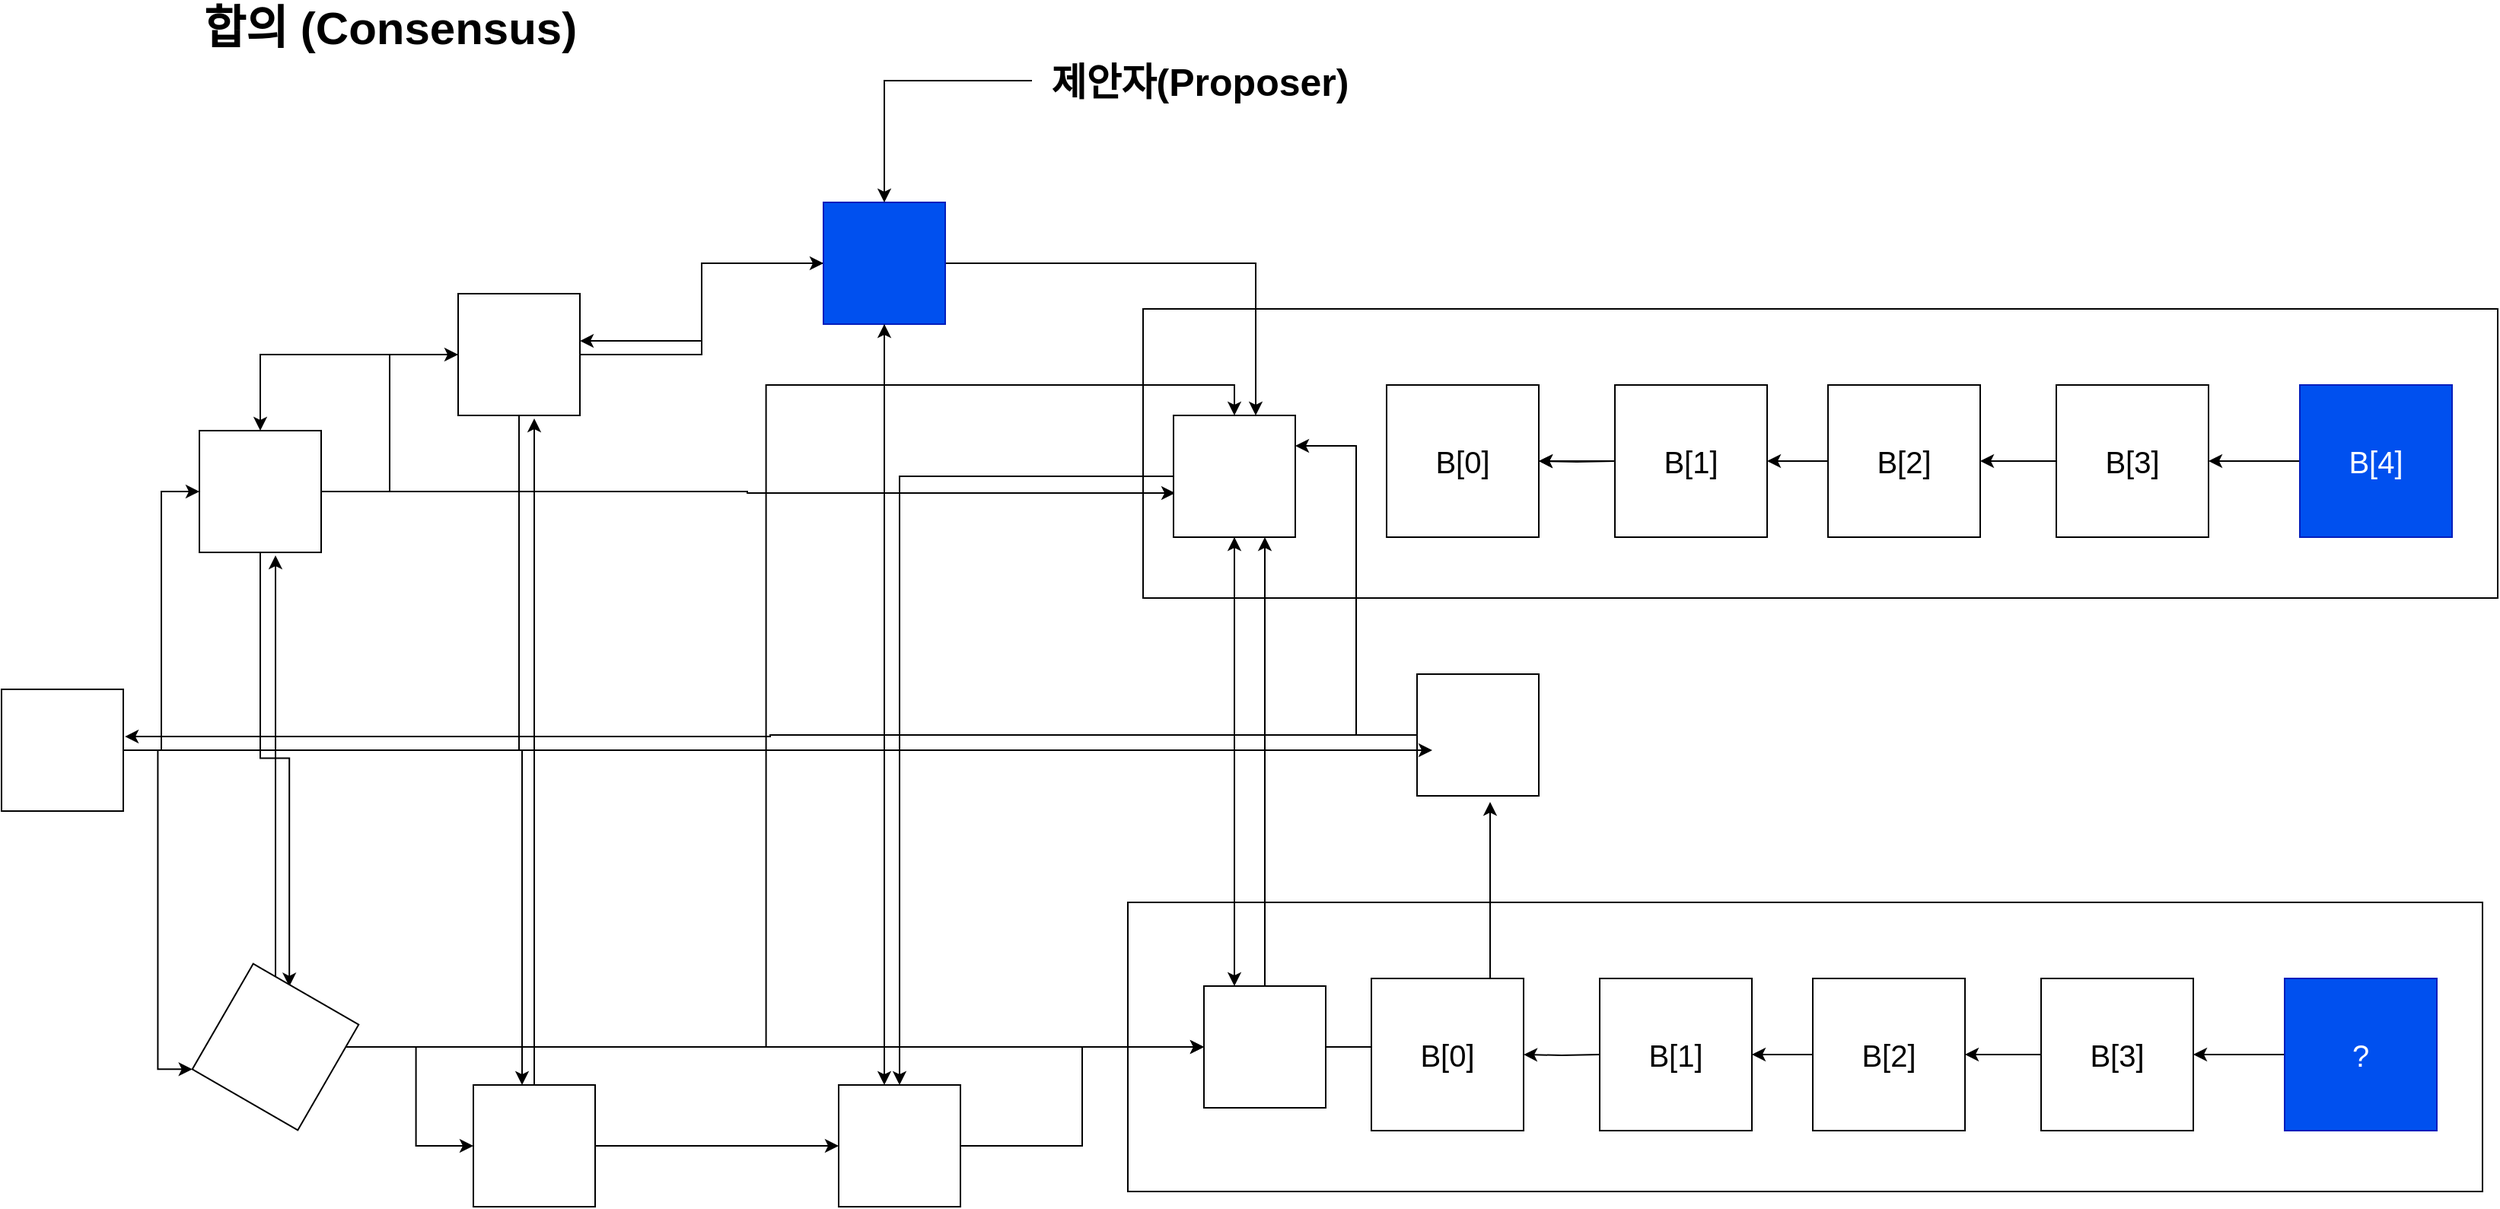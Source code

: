 <mxfile version="15.4.0" type="device"><diagram id="bXygdz9HT4h6t-cGtqum" name="페이지-1"><mxGraphModel dx="2249" dy="1991" grid="1" gridSize="10" guides="1" tooltips="1" connect="1" arrows="1" fold="1" page="1" pageScale="1" pageWidth="827" pageHeight="1169" math="0" shadow="0"><root><mxCell id="0"/><mxCell id="1" parent="0"/><mxCell id="1CxthtcyMY7DvOVA8JY0-63" value="" style="rounded=0;whiteSpace=wrap;html=1;fillColor=none;" vertex="1" parent="1"><mxGeometry x="680" y="140" width="890" height="190" as="geometry"/></mxCell><mxCell id="1CxthtcyMY7DvOVA8JY0-16" style="edgeStyle=orthogonalEdgeStyle;rounded=0;orthogonalLoop=1;jettySize=auto;html=1;entryX=0.35;entryY=0.013;entryDx=0;entryDy=0;entryPerimeter=0;" edge="1" parent="1" source="1CxthtcyMY7DvOVA8JY0-1" target="1CxthtcyMY7DvOVA8JY0-9"><mxGeometry relative="1" as="geometry"/></mxCell><mxCell id="1CxthtcyMY7DvOVA8JY0-31" style="edgeStyle=orthogonalEdgeStyle;rounded=0;orthogonalLoop=1;jettySize=auto;html=1;entryX=0.013;entryY=0.638;entryDx=0;entryDy=0;entryPerimeter=0;" edge="1" parent="1" source="1CxthtcyMY7DvOVA8JY0-1" target="1CxthtcyMY7DvOVA8JY0-4"><mxGeometry relative="1" as="geometry"/></mxCell><mxCell id="1CxthtcyMY7DvOVA8JY0-34" style="edgeStyle=orthogonalEdgeStyle;rounded=0;orthogonalLoop=1;jettySize=auto;html=1;entryX=0;entryY=0.5;entryDx=0;entryDy=0;" edge="1" parent="1" source="1CxthtcyMY7DvOVA8JY0-1" target="1CxthtcyMY7DvOVA8JY0-2"><mxGeometry relative="1" as="geometry"/></mxCell><mxCell id="1CxthtcyMY7DvOVA8JY0-1" value="" style="whiteSpace=wrap;html=1;aspect=fixed;" vertex="1" parent="1"><mxGeometry x="60" y="220" width="80" height="80" as="geometry"/></mxCell><mxCell id="1CxthtcyMY7DvOVA8JY0-24" style="edgeStyle=orthogonalEdgeStyle;rounded=0;orthogonalLoop=1;jettySize=auto;html=1;entryX=0.4;entryY=0;entryDx=0;entryDy=0;entryPerimeter=0;" edge="1" parent="1" source="1CxthtcyMY7DvOVA8JY0-2" target="1CxthtcyMY7DvOVA8JY0-8"><mxGeometry relative="1" as="geometry"><mxPoint x="270" y="640" as="targetPoint"/></mxGeometry></mxCell><mxCell id="1CxthtcyMY7DvOVA8JY0-32" style="edgeStyle=orthogonalEdgeStyle;rounded=0;orthogonalLoop=1;jettySize=auto;html=1;entryX=0;entryY=0.5;entryDx=0;entryDy=0;" edge="1" parent="1" source="1CxthtcyMY7DvOVA8JY0-2" target="1CxthtcyMY7DvOVA8JY0-3"><mxGeometry relative="1" as="geometry"/></mxCell><mxCell id="1CxthtcyMY7DvOVA8JY0-33" style="edgeStyle=orthogonalEdgeStyle;rounded=0;orthogonalLoop=1;jettySize=auto;html=1;entryX=0.5;entryY=0;entryDx=0;entryDy=0;" edge="1" parent="1" source="1CxthtcyMY7DvOVA8JY0-2" target="1CxthtcyMY7DvOVA8JY0-1"><mxGeometry relative="1" as="geometry"/></mxCell><mxCell id="1CxthtcyMY7DvOVA8JY0-2" value="" style="whiteSpace=wrap;html=1;aspect=fixed;" vertex="1" parent="1"><mxGeometry x="230" y="130" width="80" height="80" as="geometry"/></mxCell><mxCell id="1CxthtcyMY7DvOVA8JY0-20" style="edgeStyle=orthogonalEdgeStyle;rounded=0;orthogonalLoop=1;jettySize=auto;html=1;entryX=0.375;entryY=0;entryDx=0;entryDy=0;entryPerimeter=0;" edge="1" parent="1" source="1CxthtcyMY7DvOVA8JY0-3" target="1CxthtcyMY7DvOVA8JY0-7"><mxGeometry relative="1" as="geometry"/></mxCell><mxCell id="1CxthtcyMY7DvOVA8JY0-35" style="edgeStyle=orthogonalEdgeStyle;rounded=0;orthogonalLoop=1;jettySize=auto;html=1;entryX=1;entryY=0.388;entryDx=0;entryDy=0;entryPerimeter=0;" edge="1" parent="1" source="1CxthtcyMY7DvOVA8JY0-3" target="1CxthtcyMY7DvOVA8JY0-2"><mxGeometry relative="1" as="geometry"/></mxCell><mxCell id="1CxthtcyMY7DvOVA8JY0-42" style="edgeStyle=orthogonalEdgeStyle;rounded=0;orthogonalLoop=1;jettySize=auto;html=1;entryX=0.675;entryY=0;entryDx=0;entryDy=0;entryPerimeter=0;" edge="1" parent="1" source="1CxthtcyMY7DvOVA8JY0-3" target="1CxthtcyMY7DvOVA8JY0-4"><mxGeometry relative="1" as="geometry"/></mxCell><mxCell id="1CxthtcyMY7DvOVA8JY0-3" value="" style="whiteSpace=wrap;html=1;aspect=fixed;fillColor=#0050ef;strokeColor=#001DBC;fontColor=#ffffff;" vertex="1" parent="1"><mxGeometry x="470" y="70" width="80" height="80" as="geometry"/></mxCell><mxCell id="1CxthtcyMY7DvOVA8JY0-26" style="edgeStyle=orthogonalEdgeStyle;rounded=0;orthogonalLoop=1;jettySize=auto;html=1;" edge="1" parent="1" source="1CxthtcyMY7DvOVA8JY0-4" target="1CxthtcyMY7DvOVA8JY0-7"><mxGeometry relative="1" as="geometry"/></mxCell><mxCell id="1CxthtcyMY7DvOVA8JY0-28" style="edgeStyle=orthogonalEdgeStyle;rounded=0;orthogonalLoop=1;jettySize=auto;html=1;entryX=0.25;entryY=0;entryDx=0;entryDy=0;" edge="1" parent="1" source="1CxthtcyMY7DvOVA8JY0-4" target="1CxthtcyMY7DvOVA8JY0-6"><mxGeometry relative="1" as="geometry"/></mxCell><mxCell id="1CxthtcyMY7DvOVA8JY0-4" value="" style="whiteSpace=wrap;html=1;aspect=fixed;" vertex="1" parent="1"><mxGeometry x="700" y="210" width="80" height="80" as="geometry"/></mxCell><mxCell id="1CxthtcyMY7DvOVA8JY0-13" style="edgeStyle=orthogonalEdgeStyle;rounded=0;orthogonalLoop=1;jettySize=auto;html=1;entryX=1.013;entryY=0.388;entryDx=0;entryDy=0;entryPerimeter=0;" edge="1" parent="1" source="1CxthtcyMY7DvOVA8JY0-5" target="1CxthtcyMY7DvOVA8JY0-10"><mxGeometry relative="1" as="geometry"/></mxCell><mxCell id="1CxthtcyMY7DvOVA8JY0-39" style="edgeStyle=orthogonalEdgeStyle;rounded=0;orthogonalLoop=1;jettySize=auto;html=1;entryX=1;entryY=0.25;entryDx=0;entryDy=0;" edge="1" parent="1" source="1CxthtcyMY7DvOVA8JY0-5" target="1CxthtcyMY7DvOVA8JY0-4"><mxGeometry relative="1" as="geometry"/></mxCell><mxCell id="1CxthtcyMY7DvOVA8JY0-5" value="" style="whiteSpace=wrap;html=1;aspect=fixed;" vertex="1" parent="1"><mxGeometry x="860" y="380" width="80" height="80" as="geometry"/></mxCell><mxCell id="1CxthtcyMY7DvOVA8JY0-27" style="edgeStyle=orthogonalEdgeStyle;rounded=0;orthogonalLoop=1;jettySize=auto;html=1;entryX=0.75;entryY=1;entryDx=0;entryDy=0;" edge="1" parent="1" source="1CxthtcyMY7DvOVA8JY0-6" target="1CxthtcyMY7DvOVA8JY0-4"><mxGeometry relative="1" as="geometry"/></mxCell><mxCell id="1CxthtcyMY7DvOVA8JY0-29" style="edgeStyle=orthogonalEdgeStyle;rounded=0;orthogonalLoop=1;jettySize=auto;html=1;entryX=0.6;entryY=1.05;entryDx=0;entryDy=0;entryPerimeter=0;" edge="1" parent="1" source="1CxthtcyMY7DvOVA8JY0-6" target="1CxthtcyMY7DvOVA8JY0-5"><mxGeometry relative="1" as="geometry"/></mxCell><mxCell id="1CxthtcyMY7DvOVA8JY0-6" value="" style="whiteSpace=wrap;html=1;aspect=fixed;" vertex="1" parent="1"><mxGeometry x="720" y="585" width="80" height="80" as="geometry"/></mxCell><mxCell id="1CxthtcyMY7DvOVA8JY0-38" style="edgeStyle=orthogonalEdgeStyle;rounded=0;orthogonalLoop=1;jettySize=auto;html=1;entryX=0;entryY=0.5;entryDx=0;entryDy=0;" edge="1" parent="1" source="1CxthtcyMY7DvOVA8JY0-7" target="1CxthtcyMY7DvOVA8JY0-6"><mxGeometry relative="1" as="geometry"/></mxCell><mxCell id="1CxthtcyMY7DvOVA8JY0-7" value="" style="whiteSpace=wrap;html=1;aspect=fixed;rotation=0;" vertex="1" parent="1"><mxGeometry x="480" y="650" width="80" height="80" as="geometry"/></mxCell><mxCell id="1CxthtcyMY7DvOVA8JY0-23" style="edgeStyle=orthogonalEdgeStyle;rounded=0;orthogonalLoop=1;jettySize=auto;html=1;entryX=0.625;entryY=1.025;entryDx=0;entryDy=0;entryPerimeter=0;" edge="1" parent="1" source="1CxthtcyMY7DvOVA8JY0-8" target="1CxthtcyMY7DvOVA8JY0-2"><mxGeometry relative="1" as="geometry"/></mxCell><mxCell id="1CxthtcyMY7DvOVA8JY0-37" style="edgeStyle=orthogonalEdgeStyle;rounded=0;orthogonalLoop=1;jettySize=auto;html=1;" edge="1" parent="1" source="1CxthtcyMY7DvOVA8JY0-8" target="1CxthtcyMY7DvOVA8JY0-7"><mxGeometry relative="1" as="geometry"/></mxCell><mxCell id="1CxthtcyMY7DvOVA8JY0-8" value="" style="whiteSpace=wrap;html=1;aspect=fixed;" vertex="1" parent="1"><mxGeometry x="240" y="650" width="80" height="80" as="geometry"/></mxCell><mxCell id="1CxthtcyMY7DvOVA8JY0-15" style="edgeStyle=orthogonalEdgeStyle;rounded=0;orthogonalLoop=1;jettySize=auto;html=1;entryX=0.625;entryY=1.025;entryDx=0;entryDy=0;entryPerimeter=0;" edge="1" parent="1" source="1CxthtcyMY7DvOVA8JY0-9" target="1CxthtcyMY7DvOVA8JY0-1"><mxGeometry relative="1" as="geometry"/></mxCell><mxCell id="1CxthtcyMY7DvOVA8JY0-18" style="edgeStyle=orthogonalEdgeStyle;rounded=0;orthogonalLoop=1;jettySize=auto;html=1;entryX=0;entryY=0.5;entryDx=0;entryDy=0;" edge="1" parent="1" source="1CxthtcyMY7DvOVA8JY0-9" target="1CxthtcyMY7DvOVA8JY0-6"><mxGeometry relative="1" as="geometry"/></mxCell><mxCell id="1CxthtcyMY7DvOVA8JY0-19" style="edgeStyle=orthogonalEdgeStyle;rounded=0;orthogonalLoop=1;jettySize=auto;html=1;" edge="1" parent="1" source="1CxthtcyMY7DvOVA8JY0-9" target="1CxthtcyMY7DvOVA8JY0-3"><mxGeometry relative="1" as="geometry"/></mxCell><mxCell id="1CxthtcyMY7DvOVA8JY0-25" style="edgeStyle=orthogonalEdgeStyle;rounded=0;orthogonalLoop=1;jettySize=auto;html=1;entryX=0.5;entryY=0;entryDx=0;entryDy=0;" edge="1" parent="1" source="1CxthtcyMY7DvOVA8JY0-9" target="1CxthtcyMY7DvOVA8JY0-4"><mxGeometry relative="1" as="geometry"/></mxCell><mxCell id="1CxthtcyMY7DvOVA8JY0-43" style="edgeStyle=orthogonalEdgeStyle;rounded=0;orthogonalLoop=1;jettySize=auto;html=1;" edge="1" parent="1" source="1CxthtcyMY7DvOVA8JY0-9" target="1CxthtcyMY7DvOVA8JY0-8"><mxGeometry relative="1" as="geometry"/></mxCell><mxCell id="1CxthtcyMY7DvOVA8JY0-9" value="" style="whiteSpace=wrap;html=1;aspect=fixed;rotation=30;" vertex="1" parent="1"><mxGeometry x="70" y="585" width="80" height="80" as="geometry"/></mxCell><mxCell id="1CxthtcyMY7DvOVA8JY0-14" style="edgeStyle=orthogonalEdgeStyle;rounded=0;orthogonalLoop=1;jettySize=auto;html=1;entryX=0.125;entryY=0.625;entryDx=0;entryDy=0;entryPerimeter=0;" edge="1" parent="1" source="1CxthtcyMY7DvOVA8JY0-10" target="1CxthtcyMY7DvOVA8JY0-5"><mxGeometry relative="1" as="geometry"/></mxCell><mxCell id="1CxthtcyMY7DvOVA8JY0-36" style="edgeStyle=orthogonalEdgeStyle;rounded=0;orthogonalLoop=1;jettySize=auto;html=1;entryX=0.5;entryY=1;entryDx=0;entryDy=0;" edge="1" parent="1" source="1CxthtcyMY7DvOVA8JY0-10" target="1CxthtcyMY7DvOVA8JY0-4"><mxGeometry relative="1" as="geometry"/></mxCell><mxCell id="1CxthtcyMY7DvOVA8JY0-40" style="edgeStyle=orthogonalEdgeStyle;rounded=0;orthogonalLoop=1;jettySize=auto;html=1;entryX=0;entryY=1;entryDx=0;entryDy=0;" edge="1" parent="1" source="1CxthtcyMY7DvOVA8JY0-10" target="1CxthtcyMY7DvOVA8JY0-9"><mxGeometry relative="1" as="geometry"/></mxCell><mxCell id="1CxthtcyMY7DvOVA8JY0-41" style="edgeStyle=orthogonalEdgeStyle;rounded=0;orthogonalLoop=1;jettySize=auto;html=1;entryX=0;entryY=0.5;entryDx=0;entryDy=0;" edge="1" parent="1" source="1CxthtcyMY7DvOVA8JY0-10" target="1CxthtcyMY7DvOVA8JY0-1"><mxGeometry relative="1" as="geometry"/></mxCell><mxCell id="1CxthtcyMY7DvOVA8JY0-10" value="" style="whiteSpace=wrap;html=1;aspect=fixed;" vertex="1" parent="1"><mxGeometry x="-70" y="390" width="80" height="80" as="geometry"/></mxCell><mxCell id="1CxthtcyMY7DvOVA8JY0-45" value="&lt;font size=&quot;1&quot;&gt;&lt;b style=&quot;font-size: 30px&quot;&gt;합의 (Consensus)&lt;/b&gt;&lt;/font&gt;" style="text;html=1;resizable=0;autosize=1;align=center;verticalAlign=middle;points=[];fillColor=none;strokeColor=none;rounded=0;" vertex="1" parent="1"><mxGeometry x="50" y="-60" width="270" height="30" as="geometry"/></mxCell><mxCell id="1CxthtcyMY7DvOVA8JY0-47" style="edgeStyle=orthogonalEdgeStyle;rounded=0;orthogonalLoop=1;jettySize=auto;html=1;" edge="1" parent="1" source="1CxthtcyMY7DvOVA8JY0-46" target="1CxthtcyMY7DvOVA8JY0-3"><mxGeometry relative="1" as="geometry"/></mxCell><mxCell id="1CxthtcyMY7DvOVA8JY0-46" value="&lt;span style=&quot;font-size: 25px&quot;&gt;&lt;b&gt;제안자(Proposer)&lt;/b&gt;&lt;/span&gt;" style="text;html=1;resizable=0;autosize=1;align=center;verticalAlign=middle;points=[];fillColor=none;strokeColor=none;rounded=0;" vertex="1" parent="1"><mxGeometry x="607" y="-20" width="220" height="20" as="geometry"/></mxCell><mxCell id="1CxthtcyMY7DvOVA8JY0-49" value="" style="rounded=0;whiteSpace=wrap;html=1;fillColor=none;" vertex="1" parent="1"><mxGeometry x="680" y="140" width="890" height="190" as="geometry"/></mxCell><mxCell id="1CxthtcyMY7DvOVA8JY0-50" value="&lt;font style=&quot;font-size: 20px&quot;&gt;B[0]&lt;/font&gt;" style="rounded=0;whiteSpace=wrap;html=1;fillColor=default;" vertex="1" parent="1"><mxGeometry x="840" y="190" width="100" height="100" as="geometry"/></mxCell><mxCell id="1CxthtcyMY7DvOVA8JY0-58" style="edgeStyle=orthogonalEdgeStyle;rounded=0;orthogonalLoop=1;jettySize=auto;html=1;entryX=1;entryY=0.5;entryDx=0;entryDy=0;" edge="1" parent="1" source="1CxthtcyMY7DvOVA8JY0-51" target="1CxthtcyMY7DvOVA8JY0-50"><mxGeometry relative="1" as="geometry"/></mxCell><mxCell id="1CxthtcyMY7DvOVA8JY0-51" value="&lt;font style=&quot;font-size: 20px&quot;&gt;B[1]&lt;/font&gt;" style="rounded=0;whiteSpace=wrap;html=1;fillColor=default;" vertex="1" parent="1"><mxGeometry x="990" y="190" width="100" height="100" as="geometry"/></mxCell><mxCell id="1CxthtcyMY7DvOVA8JY0-57" style="edgeStyle=orthogonalEdgeStyle;rounded=0;orthogonalLoop=1;jettySize=auto;html=1;entryX=1;entryY=0.5;entryDx=0;entryDy=0;" edge="1" parent="1" source="1CxthtcyMY7DvOVA8JY0-52" target="1CxthtcyMY7DvOVA8JY0-51"><mxGeometry relative="1" as="geometry"/></mxCell><mxCell id="1CxthtcyMY7DvOVA8JY0-52" value="&lt;font style=&quot;font-size: 20px&quot;&gt;B[2]&lt;/font&gt;" style="rounded=0;whiteSpace=wrap;html=1;fillColor=default;" vertex="1" parent="1"><mxGeometry x="1130" y="190" width="100" height="100" as="geometry"/></mxCell><mxCell id="1CxthtcyMY7DvOVA8JY0-56" style="edgeStyle=orthogonalEdgeStyle;rounded=0;orthogonalLoop=1;jettySize=auto;html=1;entryX=1;entryY=0.5;entryDx=0;entryDy=0;" edge="1" parent="1" source="1CxthtcyMY7DvOVA8JY0-53" target="1CxthtcyMY7DvOVA8JY0-52"><mxGeometry relative="1" as="geometry"/></mxCell><mxCell id="1CxthtcyMY7DvOVA8JY0-53" value="&lt;font style=&quot;font-size: 20px&quot;&gt;B[3]&lt;/font&gt;" style="rounded=0;whiteSpace=wrap;html=1;fillColor=default;" vertex="1" parent="1"><mxGeometry x="1280" y="190" width="100" height="100" as="geometry"/></mxCell><mxCell id="1CxthtcyMY7DvOVA8JY0-55" style="edgeStyle=orthogonalEdgeStyle;rounded=0;orthogonalLoop=1;jettySize=auto;html=1;entryX=1;entryY=0.5;entryDx=0;entryDy=0;" edge="1" parent="1" source="1CxthtcyMY7DvOVA8JY0-54" target="1CxthtcyMY7DvOVA8JY0-53"><mxGeometry relative="1" as="geometry"/></mxCell><mxCell id="1CxthtcyMY7DvOVA8JY0-54" value="&lt;font style=&quot;font-size: 20px&quot;&gt;B[4]&lt;/font&gt;" style="rounded=0;whiteSpace=wrap;html=1;fillColor=#0050ef;strokeColor=#001DBC;fontColor=#ffffff;" vertex="1" parent="1"><mxGeometry x="1440" y="190" width="100" height="100" as="geometry"/></mxCell><mxCell id="1CxthtcyMY7DvOVA8JY0-64" value="&lt;font style=&quot;font-size: 20px&quot;&gt;B[0]&lt;/font&gt;" style="rounded=0;whiteSpace=wrap;html=1;fillColor=default;" vertex="1" parent="1"><mxGeometry x="840" y="190" width="100" height="100" as="geometry"/></mxCell><mxCell id="1CxthtcyMY7DvOVA8JY0-65" style="edgeStyle=orthogonalEdgeStyle;rounded=0;orthogonalLoop=1;jettySize=auto;html=1;entryX=1;entryY=0.5;entryDx=0;entryDy=0;" edge="1" target="1CxthtcyMY7DvOVA8JY0-64" parent="1"><mxGeometry relative="1" as="geometry"><mxPoint x="990" y="240" as="sourcePoint"/></mxGeometry></mxCell><mxCell id="1CxthtcyMY7DvOVA8JY0-66" value="" style="rounded=0;whiteSpace=wrap;html=1;fillColor=none;" vertex="1" parent="1"><mxGeometry x="670" y="530" width="890" height="190" as="geometry"/></mxCell><mxCell id="1CxthtcyMY7DvOVA8JY0-67" value="&lt;font style=&quot;font-size: 20px&quot;&gt;B[1]&lt;/font&gt;" style="rounded=0;whiteSpace=wrap;html=1;fillColor=default;" vertex="1" parent="1"><mxGeometry x="980" y="580" width="100" height="100" as="geometry"/></mxCell><mxCell id="1CxthtcyMY7DvOVA8JY0-68" style="edgeStyle=orthogonalEdgeStyle;rounded=0;orthogonalLoop=1;jettySize=auto;html=1;entryX=1;entryY=0.5;entryDx=0;entryDy=0;" edge="1" parent="1" source="1CxthtcyMY7DvOVA8JY0-69" target="1CxthtcyMY7DvOVA8JY0-67"><mxGeometry relative="1" as="geometry"/></mxCell><mxCell id="1CxthtcyMY7DvOVA8JY0-69" value="&lt;font style=&quot;font-size: 20px&quot;&gt;B[2]&lt;/font&gt;" style="rounded=0;whiteSpace=wrap;html=1;fillColor=default;" vertex="1" parent="1"><mxGeometry x="1120" y="580" width="100" height="100" as="geometry"/></mxCell><mxCell id="1CxthtcyMY7DvOVA8JY0-70" style="edgeStyle=orthogonalEdgeStyle;rounded=0;orthogonalLoop=1;jettySize=auto;html=1;entryX=1;entryY=0.5;entryDx=0;entryDy=0;" edge="1" parent="1" source="1CxthtcyMY7DvOVA8JY0-71" target="1CxthtcyMY7DvOVA8JY0-69"><mxGeometry relative="1" as="geometry"/></mxCell><mxCell id="1CxthtcyMY7DvOVA8JY0-71" value="&lt;font style=&quot;font-size: 20px&quot;&gt;B[3]&lt;/font&gt;" style="rounded=0;whiteSpace=wrap;html=1;fillColor=default;" vertex="1" parent="1"><mxGeometry x="1270" y="580" width="100" height="100" as="geometry"/></mxCell><mxCell id="1CxthtcyMY7DvOVA8JY0-72" style="edgeStyle=orthogonalEdgeStyle;rounded=0;orthogonalLoop=1;jettySize=auto;html=1;entryX=1;entryY=0.5;entryDx=0;entryDy=0;" edge="1" parent="1" source="1CxthtcyMY7DvOVA8JY0-73" target="1CxthtcyMY7DvOVA8JY0-71"><mxGeometry relative="1" as="geometry"/></mxCell><mxCell id="1CxthtcyMY7DvOVA8JY0-73" value="&lt;font style=&quot;font-size: 20px&quot;&gt;?&lt;/font&gt;" style="rounded=0;whiteSpace=wrap;html=1;fillColor=#0050ef;strokeColor=#001DBC;fontColor=#ffffff;" vertex="1" parent="1"><mxGeometry x="1430" y="580" width="100" height="100" as="geometry"/></mxCell><mxCell id="1CxthtcyMY7DvOVA8JY0-74" value="&lt;font style=&quot;font-size: 20px&quot;&gt;B[0]&lt;/font&gt;" style="rounded=0;whiteSpace=wrap;html=1;fillColor=default;" vertex="1" parent="1"><mxGeometry x="830" y="580" width="100" height="100" as="geometry"/></mxCell><mxCell id="1CxthtcyMY7DvOVA8JY0-75" style="edgeStyle=orthogonalEdgeStyle;rounded=0;orthogonalLoop=1;jettySize=auto;html=1;entryX=1;entryY=0.5;entryDx=0;entryDy=0;" edge="1" parent="1" target="1CxthtcyMY7DvOVA8JY0-74"><mxGeometry relative="1" as="geometry"><mxPoint x="980" y="630" as="sourcePoint"/></mxGeometry></mxCell></root></mxGraphModel></diagram></mxfile>